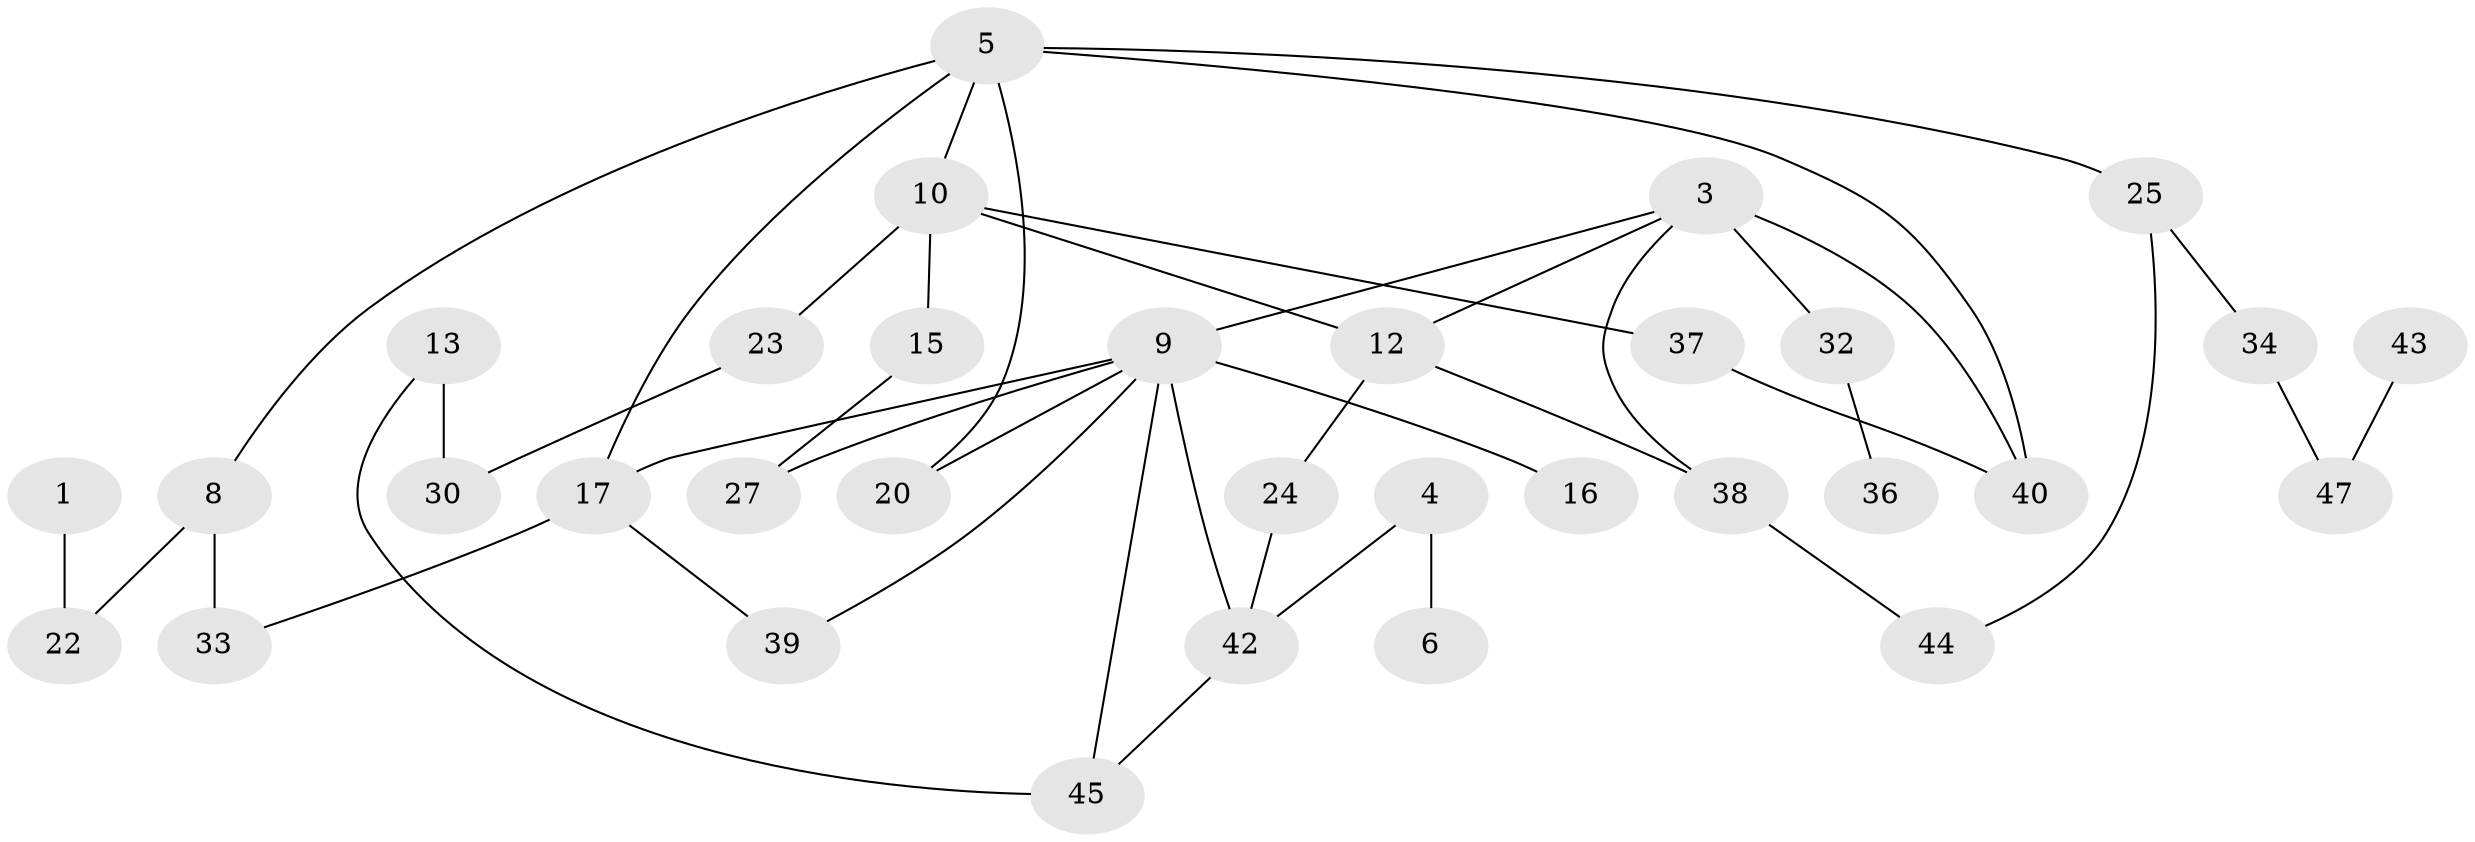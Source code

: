 // original degree distribution, {2: 0.2903225806451613, 1: 0.24731182795698925, 4: 0.08602150537634409, 3: 0.23655913978494625, 0: 0.10752688172043011, 7: 0.010752688172043012, 5: 0.021505376344086023}
// Generated by graph-tools (version 1.1) at 2025/33/03/09/25 02:33:23]
// undirected, 33 vertices, 44 edges
graph export_dot {
graph [start="1"]
  node [color=gray90,style=filled];
  1;
  3;
  4;
  5;
  6;
  8;
  9;
  10;
  12;
  13;
  15;
  16;
  17;
  20;
  22;
  23;
  24;
  25;
  27;
  30;
  32;
  33;
  34;
  36;
  37;
  38;
  39;
  40;
  42;
  43;
  44;
  45;
  47;
  1 -- 22 [weight=1.0];
  3 -- 9 [weight=1.0];
  3 -- 12 [weight=1.0];
  3 -- 32 [weight=2.0];
  3 -- 38 [weight=1.0];
  3 -- 40 [weight=1.0];
  4 -- 6 [weight=1.0];
  4 -- 42 [weight=1.0];
  5 -- 8 [weight=1.0];
  5 -- 10 [weight=1.0];
  5 -- 17 [weight=1.0];
  5 -- 20 [weight=1.0];
  5 -- 25 [weight=1.0];
  5 -- 40 [weight=1.0];
  8 -- 22 [weight=1.0];
  8 -- 33 [weight=1.0];
  9 -- 16 [weight=4.0];
  9 -- 17 [weight=1.0];
  9 -- 20 [weight=2.0];
  9 -- 27 [weight=1.0];
  9 -- 39 [weight=1.0];
  9 -- 42 [weight=1.0];
  9 -- 45 [weight=1.0];
  10 -- 12 [weight=2.0];
  10 -- 15 [weight=1.0];
  10 -- 23 [weight=1.0];
  10 -- 37 [weight=1.0];
  12 -- 24 [weight=1.0];
  12 -- 38 [weight=2.0];
  13 -- 30 [weight=2.0];
  13 -- 45 [weight=1.0];
  15 -- 27 [weight=1.0];
  17 -- 33 [weight=1.0];
  17 -- 39 [weight=1.0];
  23 -- 30 [weight=1.0];
  24 -- 42 [weight=1.0];
  25 -- 34 [weight=1.0];
  25 -- 44 [weight=1.0];
  32 -- 36 [weight=1.0];
  34 -- 47 [weight=1.0];
  37 -- 40 [weight=1.0];
  38 -- 44 [weight=1.0];
  42 -- 45 [weight=1.0];
  43 -- 47 [weight=1.0];
}
